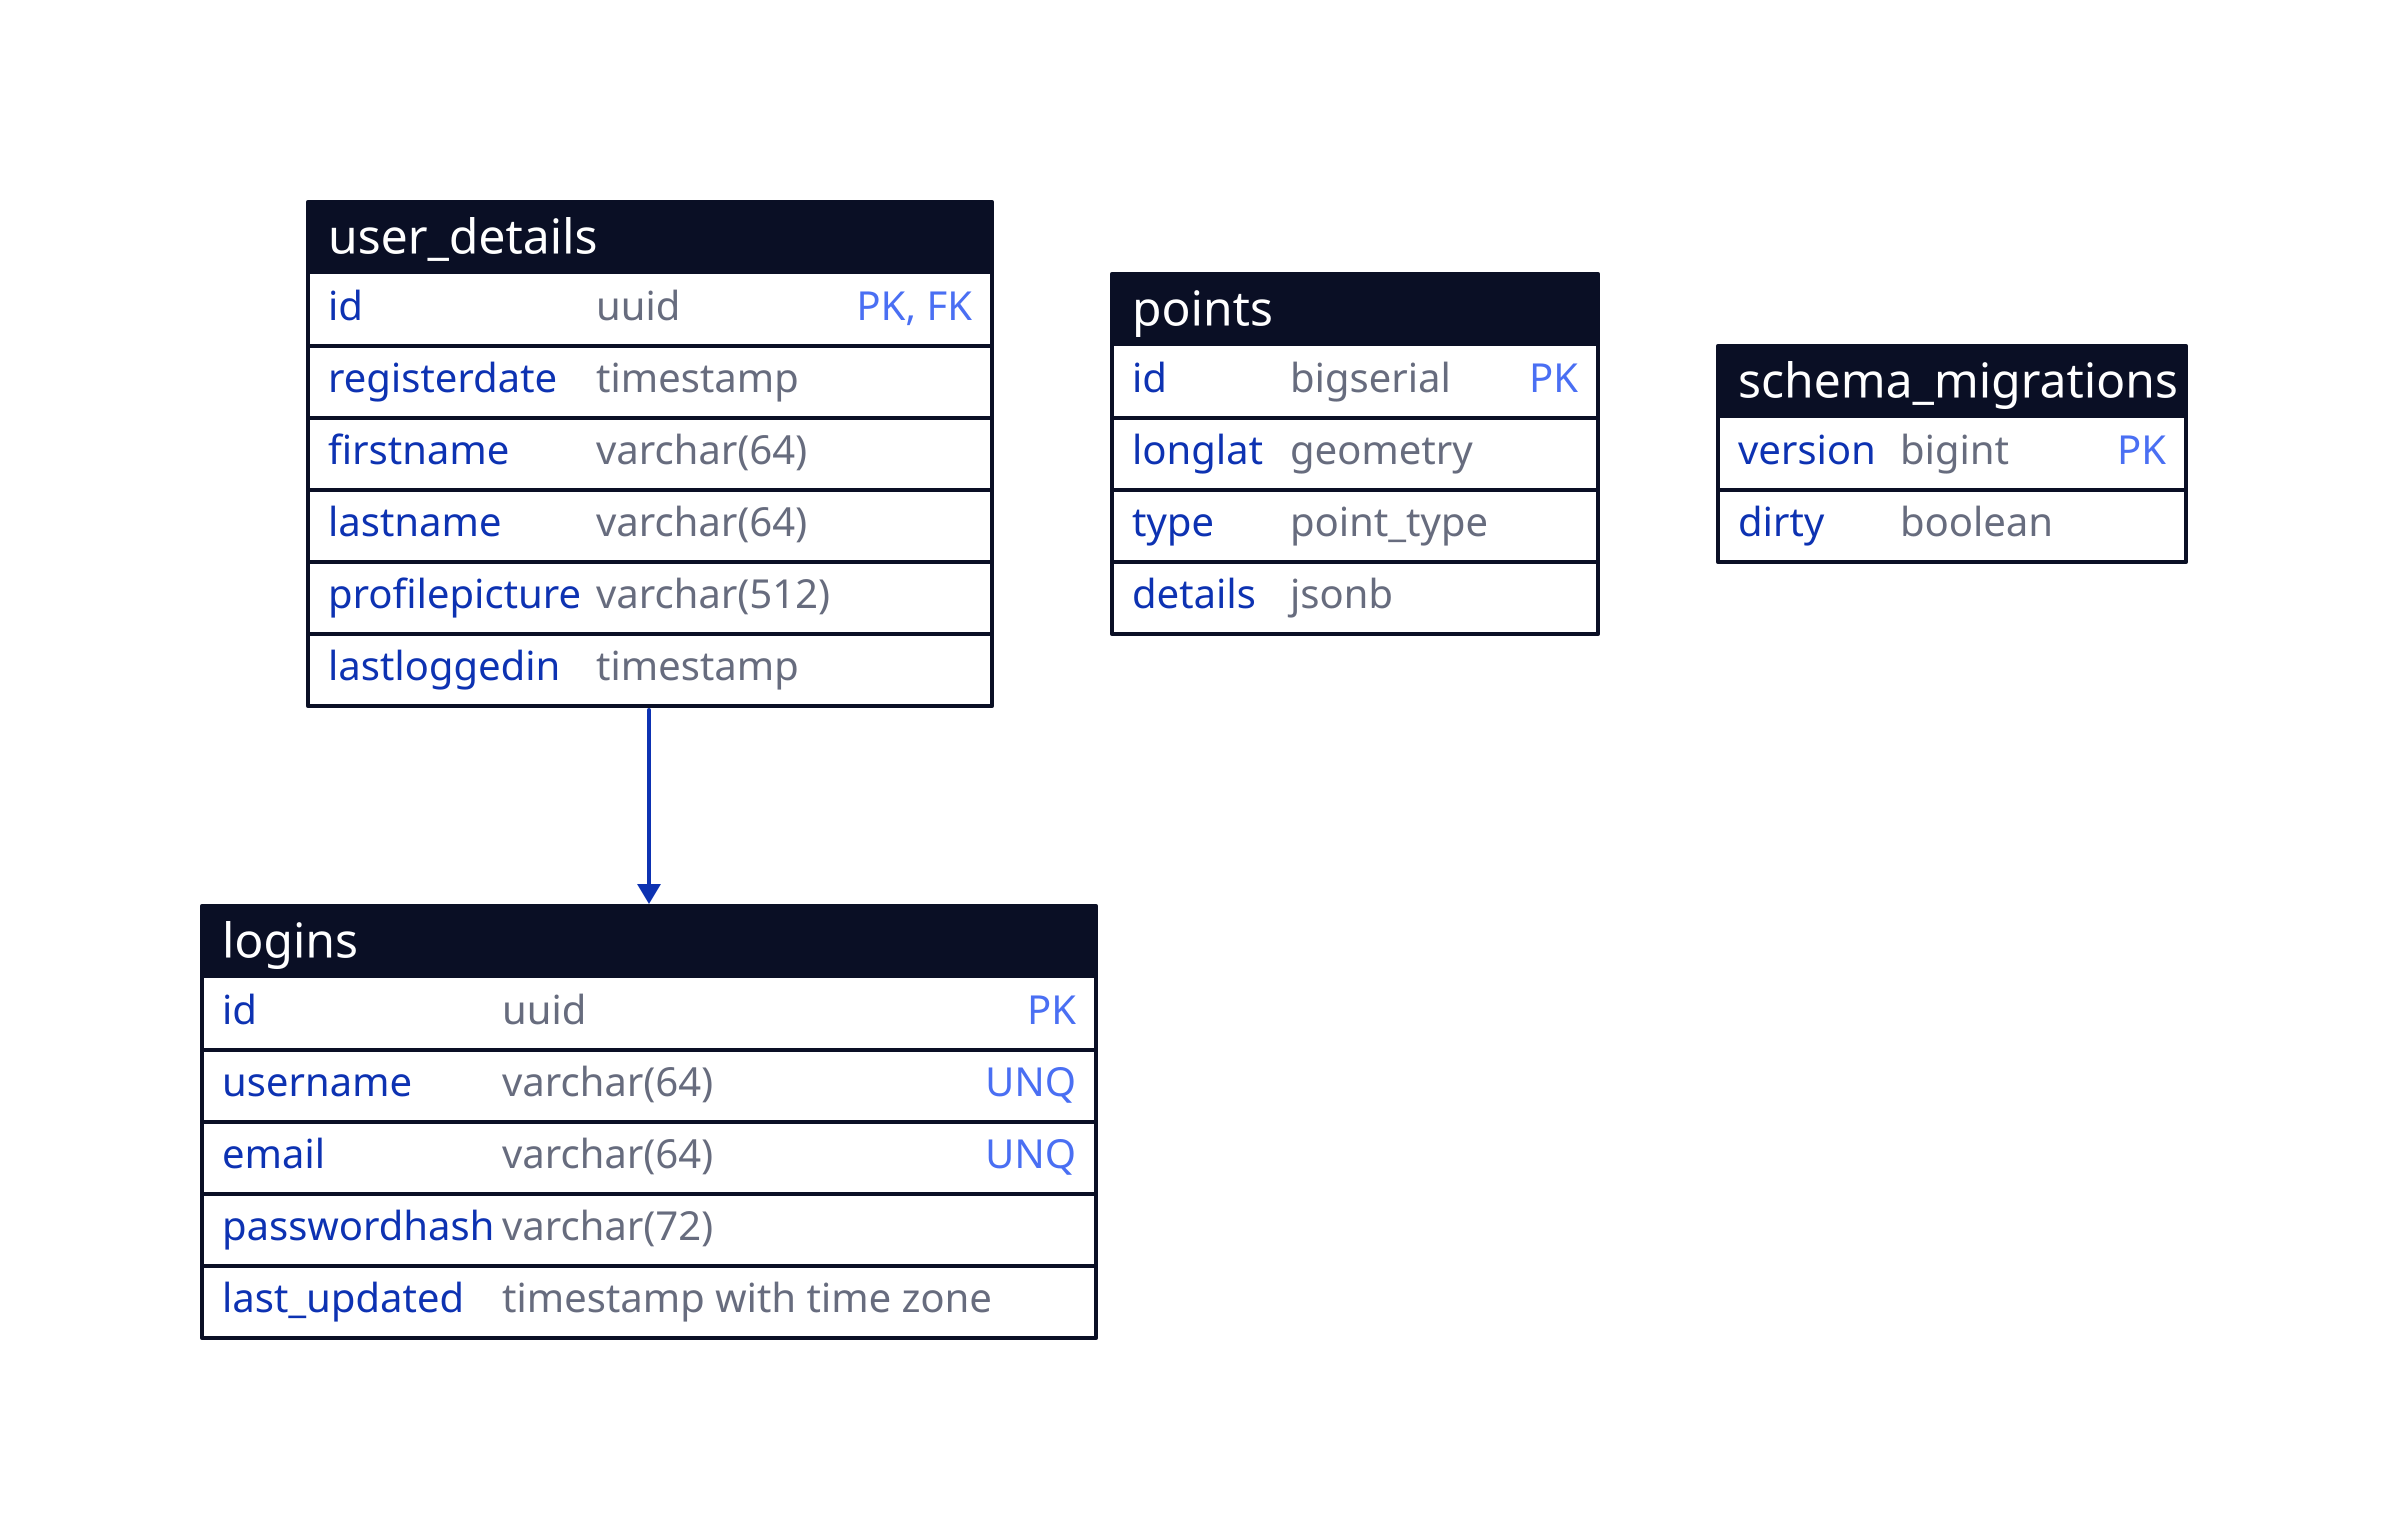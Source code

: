 logins : {
  shape: sql_table

  id: uuid {constraint: primary_key}

  username: varchar(64) {constraint: unique}

  email: varchar(64) {constraint: unique}

  passwordhash: varchar(72)

  last_updated: timestamp with time zone
}

user_details {
  shape: sql_table
  id: uuid {constraint: [primary_key; foreign_key]}
  registerdate: timestamp
  firstname: varchar(64)
  lastname: varchar(64)
  profilepicture: varchar(512)
  lastloggedin: timestamp
}

points {
  shape: sql_table
  id: bigserial {constraint: primary_key}
  longlat: geometry
  type: point_type
  details: jsonb
}

schema_migrations {
  shape: sql_table
  version: bigint {constraint: primary_key}
  dirty: boolean
}

user_details.id -> logins.id